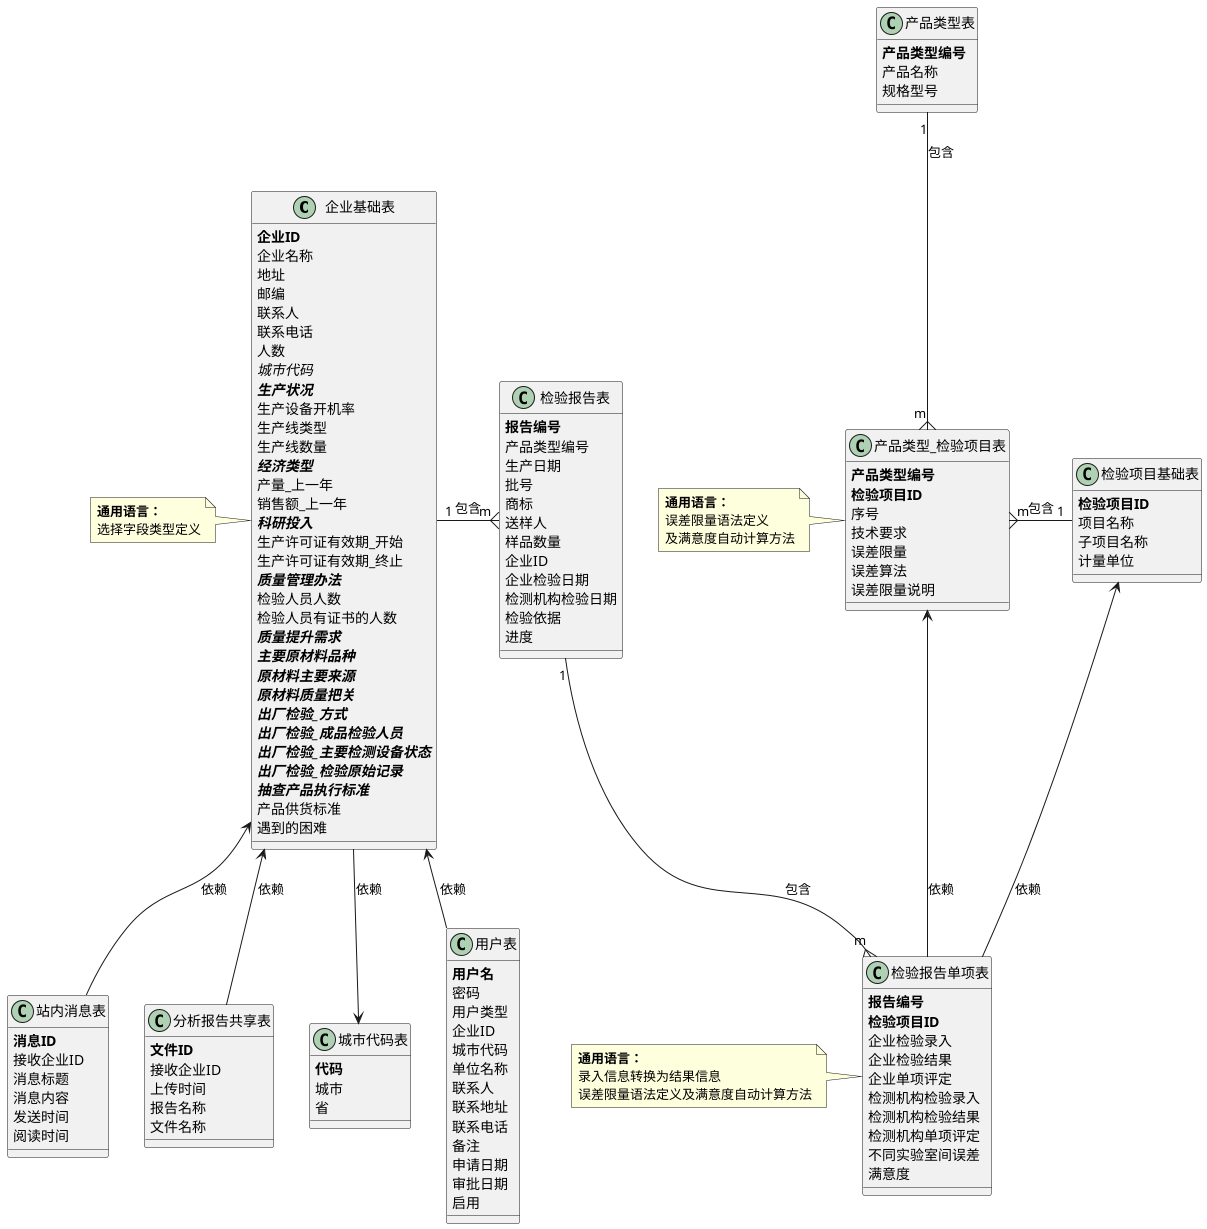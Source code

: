 @startuml

企业基础表 : <b>企业ID
企业基础表 : 企业名称
企业基础表 : 地址
企业基础表 : 邮编
企业基础表 : 联系人
企业基础表 : 联系电话
企业基础表 : 人数
企业基础表 : <I>城市代码
企业基础表 : <I><B>生产状况
企业基础表 : 生产设备开机率
企业基础表 : 生产线类型
企业基础表 : 生产线数量
企业基础表 : <I><B>经济类型
企业基础表 : 产量_上一年
企业基础表 : 销售额_上一年
企业基础表 : <I><B>科研投入
企业基础表 : 生产许可证有效期_开始
企业基础表 : 生产许可证有效期_终止
企业基础表 : <I><B>质量管理办法
企业基础表 : 检验人员人数
企业基础表 : 检验人员有证书的人数
企业基础表 : <I><B>质量提升需求
企业基础表 : <I><B>主要原材料品种
企业基础表 : <I><B>原材料主要来源
企业基础表 : <I><B>原材料质量把关
企业基础表 : <I><B>出厂检验_方式
企业基础表 : <I><B>出厂检验_成品检验人员
企业基础表 : <I><B>出厂检验_主要检测设备状态
企业基础表 : <I><B>出厂检验_检验原始记录
企业基础表 : <I><B>抽查产品执行标准
企业基础表 : 产品供货标准
企业基础表 : 遇到的困难
note left: <B>通用语言：\n选择字段类型定义

用户表 : <b>用户名
用户表 : 密码
用户表 : 用户类型
用户表 : 企业ID
用户表 : 城市代码
用户表 : 单位名称
用户表 : 联系人
用户表 : 联系地址
用户表 : 联系电话
用户表 : 备注
用户表 : 申请日期
用户表 : 审批日期
用户表 : 启用


站内消息表 : <b>消息ID
站内消息表 : 接收企业ID
站内消息表 : 消息标题
站内消息表 : 消息内容
站内消息表 : 发送时间
站内消息表 : 阅读时间

分析报告共享表 : <b>文件ID
分析报告共享表 : 接收企业ID
分析报告共享表 : 上传时间
分析报告共享表 : 报告名称
分析报告共享表 : 文件名称

检验项目基础表 : <b>检验项目ID
检验项目基础表 : 项目名称
检验项目基础表 : 子项目名称
检验项目基础表 : 计量单位

产品类型表 : <b>产品类型编号
产品类型表 : 产品名称
产品类型表 : 规格型号

产品类型_检验项目表 : <b>产品类型编号
产品类型_检验项目表 : <b>检验项目ID
产品类型_检验项目表 : 序号
产品类型_检验项目表 : 技术要求
产品类型_检验项目表 : 误差限量
产品类型_检验项目表 : 误差算法
产品类型_检验项目表 : 误差限量说明
note left: <B>通用语言：\n误差限量语法定义\n及满意度自动计算方法

检验报告表 : <b>报告编号
检验报告表 : 产品类型编号
检验报告表 : 生产日期
检验报告表 : 批号
检验报告表 : 商标
检验报告表 : 送样人
检验报告表 : 样品数量
检验报告表 : 企业ID
检验报告表 : 企业检验日期
检验报告表 : 检测机构检验日期
检验报告表 : 检验依据
检验报告表 : 进度

检验报告单项表 : <b>报告编号
检验报告单项表 : <b>检验项目ID
检验报告单项表 : 企业检验录入
检验报告单项表 : 企业检验结果
检验报告单项表 : 企业单项评定
检验报告单项表 : 检测机构检验录入
检验报告单项表 : 检测机构检验结果
检验报告单项表 : 检测机构单项评定
检验报告单项表 : 不同实验室间误差
检验报告单项表 : 满意度
note left: <B>通用语言：\n录入信息转换为结果信息\n误差限量语法定义及满意度自动计算方法

城市代码表 : <b>代码
城市代码表 : 城市
城市代码表 : 省

检验报告表 "1" --{ "m" 检验报告单项表:包含
产品类型表 "1" --{ "m" 产品类型_检验项目表:包含

企业基础表 "1" -right-{ "m" 检验报告表:包含
企业基础表  -down-> 城市代码表 : 依赖
检验报告单项表 -up-> 检验项目基础表 : 依赖
检验报告单项表 -up-> 产品类型_检验项目表 : 依赖


站内消息表 -up-> 企业基础表 : 依赖
用户表 -up-> 企业基础表 : 依赖
分析报告共享表 -up-> 企业基础表 : 依赖

检验项目基础表 "1" -left-{ "m" 产品类型_检验项目表:包含
@enduml